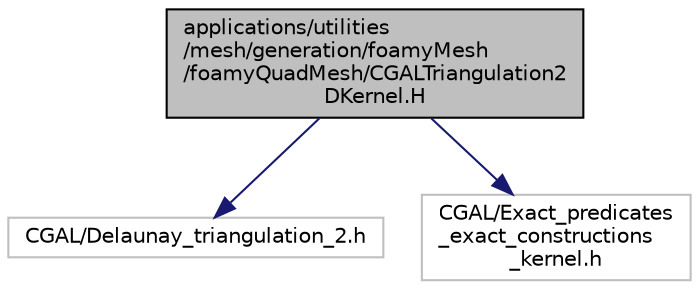 digraph "applications/utilities/mesh/generation/foamyMesh/foamyQuadMesh/CGALTriangulation2DKernel.H"
{
  bgcolor="transparent";
  edge [fontname="Helvetica",fontsize="10",labelfontname="Helvetica",labelfontsize="10"];
  node [fontname="Helvetica",fontsize="10",shape=record];
  Node1 [label="applications/utilities\l/mesh/generation/foamyMesh\l/foamyQuadMesh/CGALTriangulation2\lDKernel.H",height=0.2,width=0.4,color="black", fillcolor="grey75", style="filled", fontcolor="black"];
  Node1 -> Node2 [color="midnightblue",fontsize="10",style="solid",fontname="Helvetica"];
  Node2 [label="CGAL/Delaunay_triangulation_2.h",height=0.2,width=0.4,color="grey75"];
  Node1 -> Node3 [color="midnightblue",fontsize="10",style="solid",fontname="Helvetica"];
  Node3 [label="CGAL/Exact_predicates\l_exact_constructions\l_kernel.h",height=0.2,width=0.4,color="grey75"];
}
